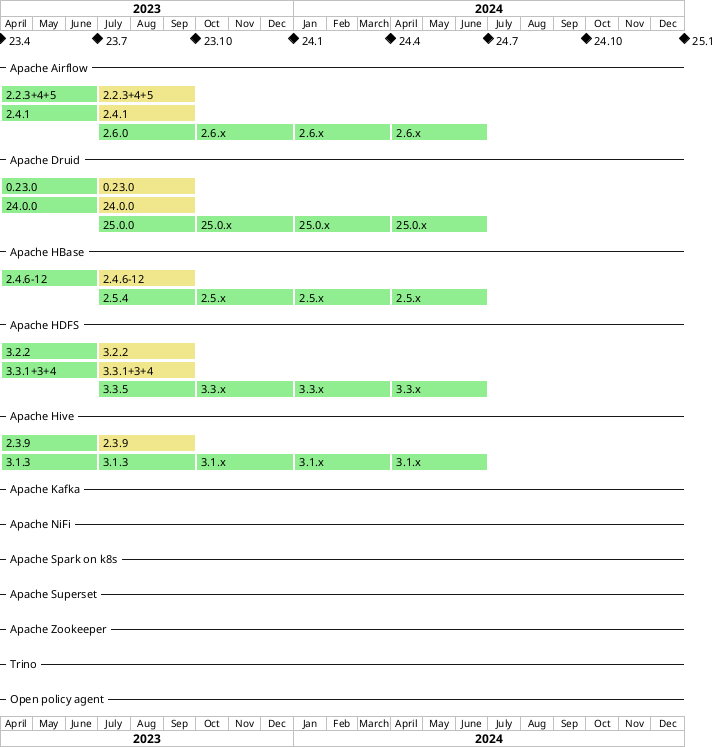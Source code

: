 @startgantt product-versions
printscale monthly
Project starts the 2023-04-01

[23.4]  happens 2023-04-01
[23.7]  happens 2023-07-01 and displays on same row as [23.4]
[23.10] happens 2023-10-01 and displays on same row as [23.4]
[24.1]  happens 2024-01-01 and displays on same row as [23.4]
[24.4]  happens 2024-04-01 and displays on same row as [23.4]
[24.7]  happens 2024-07-01 and displays on same row as [23.4]
[24.10] happens 2024-10-01 and displays on same row as [23.4]
[25.1]  happens 2025-01-01 and displays on same row as [23.4]

-- Apache Airflow --
[2.2.3+4+5]    starts 2023-04-01 and ends 2023-07-01 and is colored in LightGreen
[2.2.3+4+5 ]   starts 2023-07-01 and ends 2023-10-01 and is colored in Khaki
[2.2.3+4+5 ]   displays on same row as [2.2.3+4+5]
[2.4.1]        starts 2023-04-01 and ends 2023-07-01 and is colored in LightGreen
[2.4.1 ]       starts 2023-07-01 and ends 2023-10-01 and is colored in Khaki
[2.4.1 ]       displays on same row as [2.4.1]
[2.6.0]        starts 2023-07-01 and ends 2023-10-01 and is colored in LightGreen
[2.6.x]        starts 2023-10-01 and ends 2024-01-01 and is colored in LightGreen
[2.6.x]        displays on same row as [2.6.0]
[2.6.x ]       starts 2024-01-01 and ends 2024-04-01 and is colored in LightGreen
[2.6.x ]       displays on same row as [2.6.0]
[2.6.x  ]      starts 2024-04-01 and ends 2024-07-01 and is colored in LightGreen
[2.6.x  ]      displays on same row as [2.6.0]

-- Apache Druid --
[0.23.0]       starts 2023-04-01 and ends 2023-07-01 and is colored in LightGreen
[0.23.0 ]      starts 2023-07-01 and ends 2023-10-01 and is colored in Khaki
[0.23.0 ]      displays on same row as [0.23.0]
[24.0.0]       starts 2023-04-01 and ends 2023-07-01 and is colored in LightGreen
[24.0.0 ]      starts 2023-07-01 and ends 2023-10-01 and is colored in Khaki
[24.0.0 ]      displays on same row as [24.0.0]
[25.0.0]       starts 2023-07-01 and ends 2023-10-01 and is colored in LightGreen
[25.0.x]       starts 2023-10-01 and ends 2024-01-01 and is colored in LightGreen
[25.0.x]       displays on same row as [25.0.0]
[25.0.x ]      starts 2024-01-01 and ends 2024-04-01 and is colored in LightGreen
[25.0.x ]      displays on same row as [25.0.0]
[25.0.x  ]     starts 2024-04-01 and ends 2024-07-01 and is colored in LightGreen
[25.0.x  ]     displays on same row as [25.0.0]

-- Apache HBase --
[2.4.6-12]     starts 2023-04-01 and ends 2023-07-01 and is colored in LightGreen
[2.4.6-12 ]    starts 2023-07-01 and ends 2023-10-01 and is colored in Khaki
[2.4.6-12 ]    displays on same row as [2.4.6-12]
[2.5.4]        starts 2023-07-01 and ends 2023-10-01 and is colored in LightGreen
[2.5.x]        starts 2023-10-01 and ends 2024-01-01 and is colored in LightGreen
[2.5.x]        displays on same row as [2.5.4]
[2.5.x ]       starts 2024-01-01 and ends 2024-04-01 and is colored in LightGreen
[2.5.x ]       displays on same row as [2.5.4]
[2.5.x  ]      starts 2024-04-01 and ends 2024-07-01 and is colored in LightGreen
[2.5.x  ]      displays on same row as [2.5.4]

-- Apache HDFS --
[3.2.2]        starts 2023-04-01 and ends 2023-07-01 and is colored in LightGreen
[3.2.2 ]       starts 2023-07-01 and ends 2023-10-01 and is colored in Khaki
[3.2.2 ]       displays on same row as [3.2.2]
[3.3.1+3+4]    starts 2023-04-01 and ends 2023-07-01 and is colored in LightGreen
[3.3.1+3+4 ]   starts 2023-07-01 and ends 2023-10-01 and is colored in Khaki
[3.3.1+3+4 ]   displays on same row as [3.3.1+3+4]
[3.3.5]        starts 2023-07-01 and ends 2023-10-01 and is colored in LightGreen
[3.3.x]        starts 2023-10-01 and ends 2024-01-01 and is colored in LightGreen
[3.3.x]        displays on same row as [3.3.5]
[3.3.x ]       starts 2024-01-01 and ends 2024-04-01 and is colored in LightGreen
[3.3.x ]       displays on same row as [3.3.5]
[3.3.x  ]      starts 2024-04-01 and ends 2024-07-01 and is colored in LightGreen
[3.3.x  ]      displays on same row as [3.3.5]

-- Apache Hive --
[2.3.9]        starts 2023-04-01 and ends 2023-07-01 and is colored in LightGreen
[2.3.9 ]       starts 2023-07-01 and ends 2023-10-01 and is colored in Khaki
[2.3.9 ]       displays on same row as [2.3.9]
[3.1.3]        starts 2023-04-01 and ends 2023-07-01 and is colored in LightGreen
[3.1.3 ]       starts 2023-07-01 and ends 2023-10-01 and is colored in LightGreen
[3.1.3 ]       displays on same row as [3.1.3]
[3.1.x ]       starts 2023-10-01 and ends 2024-01-01 and is colored in LightGreen
[3.1.x ]       displays on same row as [3.1.3]
[3.1.x  ]      starts 2024-01-01 and ends 2024-04-01 and is colored in LightGreen
[3.1.x  ]      displays on same row as [3.1.3]
[3.1.x   ]     starts 2024-04-01 and ends 2024-07-01 and is colored in LightGreen
[3.1.x   ]     displays on same row as [3.1.3]

-- Apache Kafka --
-- Apache NiFi --
-- Apache Spark on k8s --
-- Apache Superset --
-- Apache Zookeeper --
-- Trino --
-- Open policy agent --

@endgantt